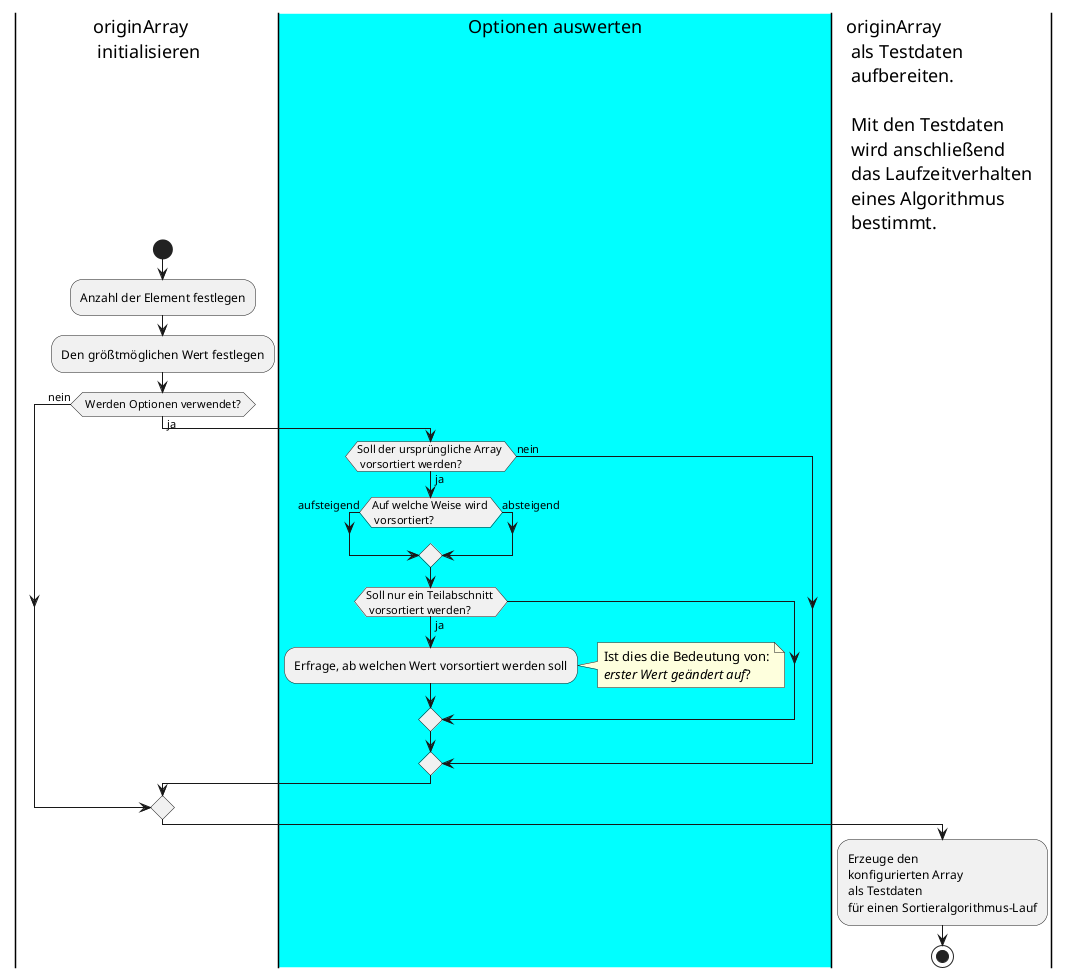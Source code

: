 @startuml
|originArray \n initialisieren|
start
:Anzahl der Element festlegen;
:Den größtmöglichen Wert festlegen;
if ( Werden Optionen verwendet? ) then (nein)
else (ja)
  |#Cyan|Optionen auswerten|
  if (Soll der ursprüngliche Array \n vorsortiert werden?) then (nein)
  else (ja)
     if (Auf welche Weise wird \n vorsortiert? ) then (aufsteigend)
     else (absteigend)
     endif
     if (Soll nur ein Teilabschnitt \n vorsortiert werden?) then (ja)
       :Erfrage, ab welchen Wert vorsortiert werden soll;
        note right
            Ist dies die Bedeutung von:
            <i>erster Wert geändert auf</i>?
        end note
     endif
  endif
endif
|originArray \n als Testdaten \n aufbereiten. \n\n Mit den Testdaten \n wird anschließend \n das Laufzeitverhalten \n eines Algorithmus \n bestimmt.|
:Erzeuge den \nkonfigurierten Array \nals Testdaten \nfür einen Sortieralgorithmus-Lauf;
stop
@enduml
